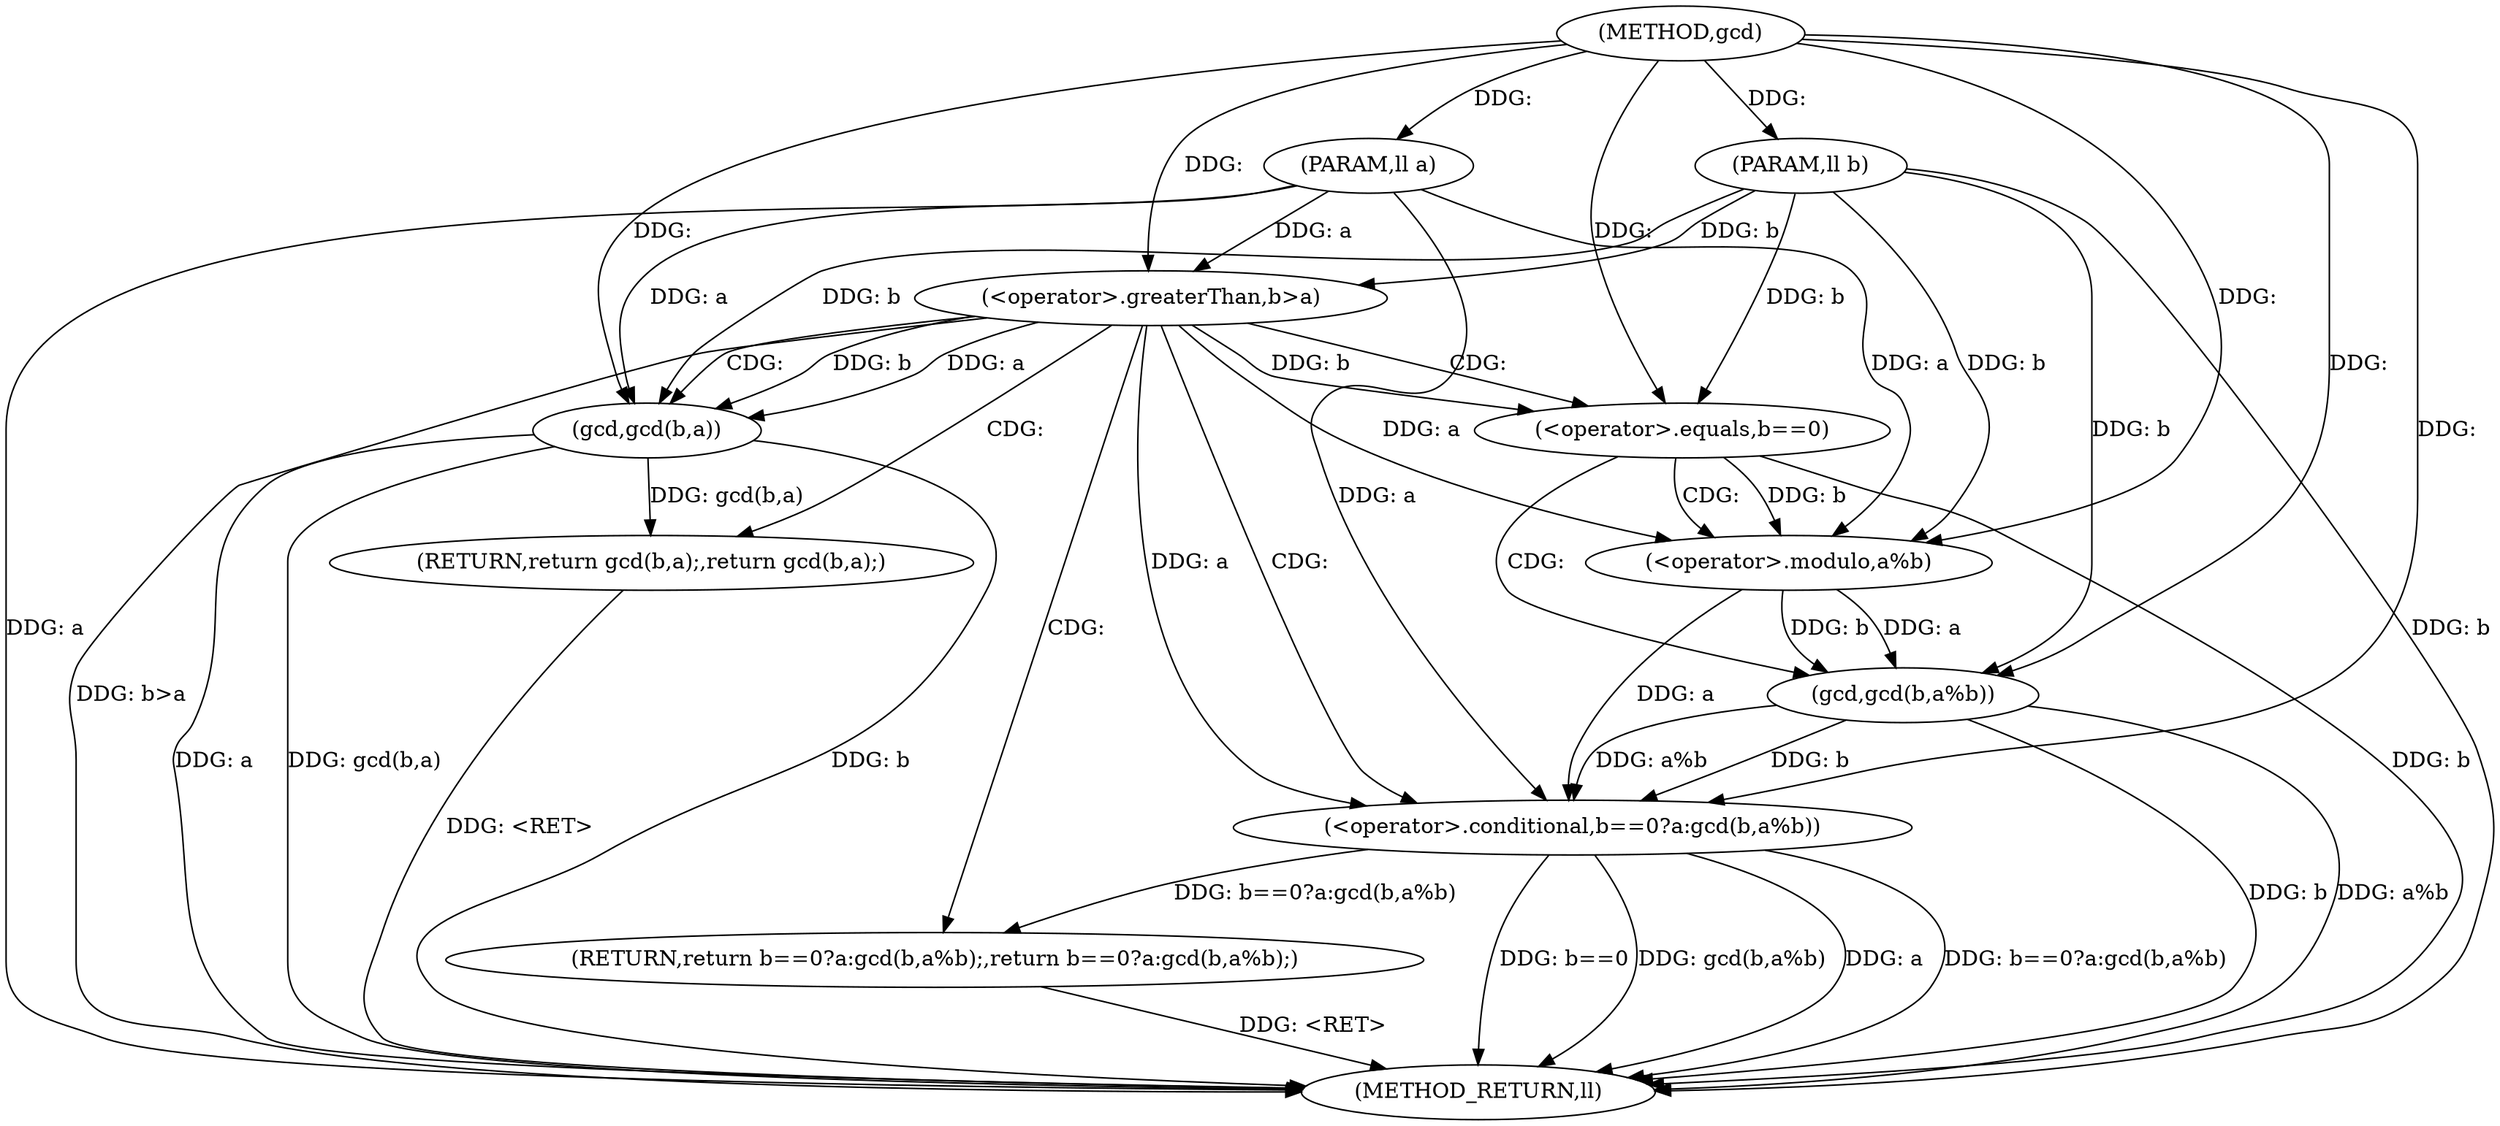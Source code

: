 digraph "gcd" {  
"1000301" [label = "(METHOD,gcd)" ]
"1000324" [label = "(METHOD_RETURN,ll)" ]
"1000302" [label = "(PARAM,ll a)" ]
"1000303" [label = "(PARAM,ll b)" ]
"1000313" [label = "(RETURN,return b==0?a:gcd(b,a%b);,return b==0?a:gcd(b,a%b);)" ]
"1000306" [label = "(<operator>.greaterThan,b>a)" ]
"1000309" [label = "(RETURN,return gcd(b,a);,return gcd(b,a);)" ]
"1000314" [label = "(<operator>.conditional,b==0?a:gcd(b,a%b))" ]
"1000310" [label = "(gcd,gcd(b,a))" ]
"1000315" [label = "(<operator>.equals,b==0)" ]
"1000319" [label = "(gcd,gcd(b,a%b))" ]
"1000321" [label = "(<operator>.modulo,a%b)" ]
  "1000309" -> "1000324"  [ label = "DDG: <RET>"] 
  "1000302" -> "1000324"  [ label = "DDG: a"] 
  "1000303" -> "1000324"  [ label = "DDG: b"] 
  "1000306" -> "1000324"  [ label = "DDG: b>a"] 
  "1000315" -> "1000324"  [ label = "DDG: b"] 
  "1000314" -> "1000324"  [ label = "DDG: b==0"] 
  "1000319" -> "1000324"  [ label = "DDG: b"] 
  "1000319" -> "1000324"  [ label = "DDG: a%b"] 
  "1000314" -> "1000324"  [ label = "DDG: gcd(b,a%b)"] 
  "1000314" -> "1000324"  [ label = "DDG: a"] 
  "1000314" -> "1000324"  [ label = "DDG: b==0?a:gcd(b,a%b)"] 
  "1000310" -> "1000324"  [ label = "DDG: b"] 
  "1000310" -> "1000324"  [ label = "DDG: a"] 
  "1000310" -> "1000324"  [ label = "DDG: gcd(b,a)"] 
  "1000313" -> "1000324"  [ label = "DDG: <RET>"] 
  "1000301" -> "1000302"  [ label = "DDG: "] 
  "1000301" -> "1000303"  [ label = "DDG: "] 
  "1000314" -> "1000313"  [ label = "DDG: b==0?a:gcd(b,a%b)"] 
  "1000310" -> "1000309"  [ label = "DDG: gcd(b,a)"] 
  "1000306" -> "1000314"  [ label = "DDG: a"] 
  "1000321" -> "1000314"  [ label = "DDG: a"] 
  "1000302" -> "1000314"  [ label = "DDG: a"] 
  "1000301" -> "1000314"  [ label = "DDG: "] 
  "1000319" -> "1000314"  [ label = "DDG: b"] 
  "1000319" -> "1000314"  [ label = "DDG: a%b"] 
  "1000303" -> "1000306"  [ label = "DDG: b"] 
  "1000301" -> "1000306"  [ label = "DDG: "] 
  "1000302" -> "1000306"  [ label = "DDG: a"] 
  "1000306" -> "1000310"  [ label = "DDG: b"] 
  "1000303" -> "1000310"  [ label = "DDG: b"] 
  "1000301" -> "1000310"  [ label = "DDG: "] 
  "1000306" -> "1000310"  [ label = "DDG: a"] 
  "1000302" -> "1000310"  [ label = "DDG: a"] 
  "1000306" -> "1000315"  [ label = "DDG: b"] 
  "1000303" -> "1000315"  [ label = "DDG: b"] 
  "1000301" -> "1000315"  [ label = "DDG: "] 
  "1000321" -> "1000319"  [ label = "DDG: b"] 
  "1000303" -> "1000319"  [ label = "DDG: b"] 
  "1000301" -> "1000319"  [ label = "DDG: "] 
  "1000321" -> "1000319"  [ label = "DDG: a"] 
  "1000306" -> "1000321"  [ label = "DDG: a"] 
  "1000302" -> "1000321"  [ label = "DDG: a"] 
  "1000301" -> "1000321"  [ label = "DDG: "] 
  "1000315" -> "1000321"  [ label = "DDG: b"] 
  "1000303" -> "1000321"  [ label = "DDG: b"] 
  "1000306" -> "1000309"  [ label = "CDG: "] 
  "1000306" -> "1000310"  [ label = "CDG: "] 
  "1000306" -> "1000315"  [ label = "CDG: "] 
  "1000306" -> "1000314"  [ label = "CDG: "] 
  "1000306" -> "1000313"  [ label = "CDG: "] 
  "1000315" -> "1000319"  [ label = "CDG: "] 
  "1000315" -> "1000321"  [ label = "CDG: "] 
}
